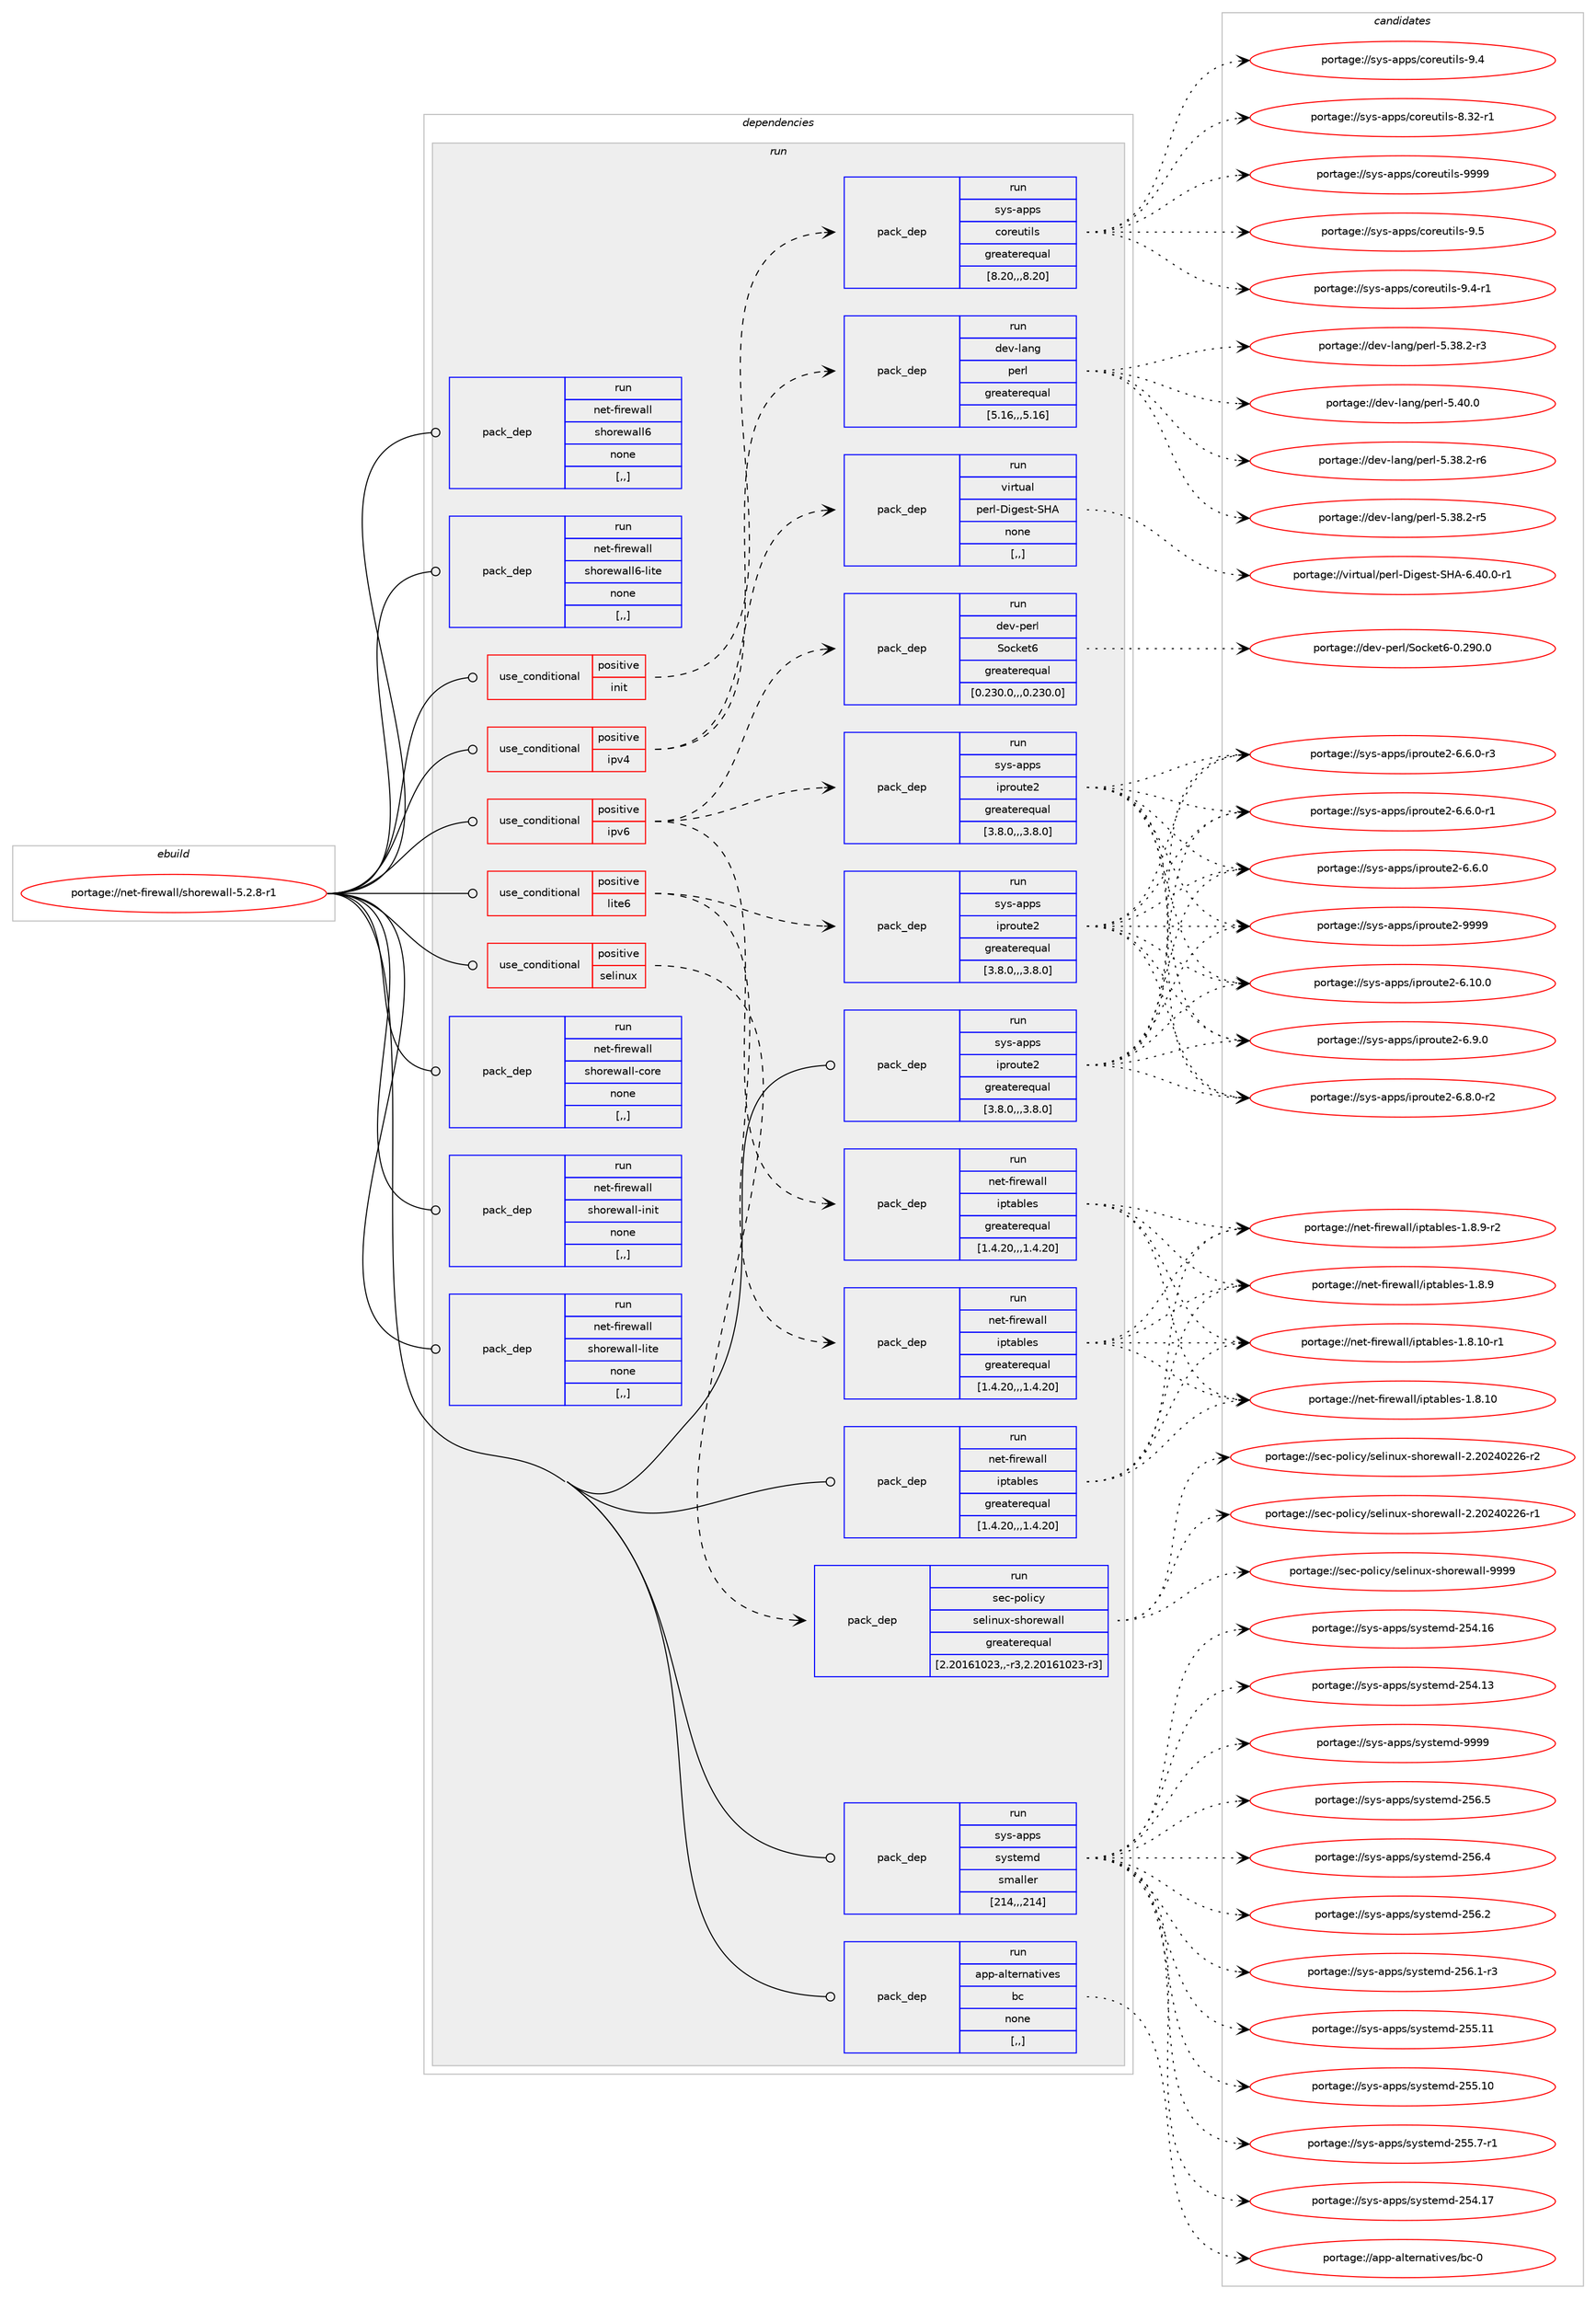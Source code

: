 digraph prolog {

# *************
# Graph options
# *************

newrank=true;
concentrate=true;
compound=true;
graph [rankdir=LR,fontname=Helvetica,fontsize=10,ranksep=1.5];#, ranksep=2.5, nodesep=0.2];
edge  [arrowhead=vee];
node  [fontname=Helvetica,fontsize=10];

# **********
# The ebuild
# **********

subgraph cluster_leftcol {
color=gray;
label=<<i>ebuild</i>>;
id [label="portage://net-firewall/shorewall-5.2.8-r1", color=red, width=4, href="../net-firewall/shorewall-5.2.8-r1.svg"];
}

# ****************
# The dependencies
# ****************

subgraph cluster_midcol {
color=gray;
label=<<i>dependencies</i>>;
subgraph cluster_compile {
fillcolor="#eeeeee";
style=filled;
label=<<i>compile</i>>;
}
subgraph cluster_compileandrun {
fillcolor="#eeeeee";
style=filled;
label=<<i>compile and run</i>>;
}
subgraph cluster_run {
fillcolor="#eeeeee";
style=filled;
label=<<i>run</i>>;
subgraph cond224627 {
dependency859480 [label=<<TABLE BORDER="0" CELLBORDER="1" CELLSPACING="0" CELLPADDING="4"><TR><TD ROWSPAN="3" CELLPADDING="10">use_conditional</TD></TR><TR><TD>positive</TD></TR><TR><TD>init</TD></TR></TABLE>>, shape=none, color=red];
subgraph pack628492 {
dependency859481 [label=<<TABLE BORDER="0" CELLBORDER="1" CELLSPACING="0" CELLPADDING="4" WIDTH="220"><TR><TD ROWSPAN="6" CELLPADDING="30">pack_dep</TD></TR><TR><TD WIDTH="110">run</TD></TR><TR><TD>sys-apps</TD></TR><TR><TD>coreutils</TD></TR><TR><TD>greaterequal</TD></TR><TR><TD>[8.20,,,8.20]</TD></TR></TABLE>>, shape=none, color=blue];
}
dependency859480:e -> dependency859481:w [weight=20,style="dashed",arrowhead="vee"];
}
id:e -> dependency859480:w [weight=20,style="solid",arrowhead="odot"];
subgraph cond224628 {
dependency859482 [label=<<TABLE BORDER="0" CELLBORDER="1" CELLSPACING="0" CELLPADDING="4"><TR><TD ROWSPAN="3" CELLPADDING="10">use_conditional</TD></TR><TR><TD>positive</TD></TR><TR><TD>ipv4</TD></TR></TABLE>>, shape=none, color=red];
subgraph pack628493 {
dependency859483 [label=<<TABLE BORDER="0" CELLBORDER="1" CELLSPACING="0" CELLPADDING="4" WIDTH="220"><TR><TD ROWSPAN="6" CELLPADDING="30">pack_dep</TD></TR><TR><TD WIDTH="110">run</TD></TR><TR><TD>dev-lang</TD></TR><TR><TD>perl</TD></TR><TR><TD>greaterequal</TD></TR><TR><TD>[5.16,,,5.16]</TD></TR></TABLE>>, shape=none, color=blue];
}
dependency859482:e -> dependency859483:w [weight=20,style="dashed",arrowhead="vee"];
subgraph pack628494 {
dependency859484 [label=<<TABLE BORDER="0" CELLBORDER="1" CELLSPACING="0" CELLPADDING="4" WIDTH="220"><TR><TD ROWSPAN="6" CELLPADDING="30">pack_dep</TD></TR><TR><TD WIDTH="110">run</TD></TR><TR><TD>virtual</TD></TR><TR><TD>perl-Digest-SHA</TD></TR><TR><TD>none</TD></TR><TR><TD>[,,]</TD></TR></TABLE>>, shape=none, color=blue];
}
dependency859482:e -> dependency859484:w [weight=20,style="dashed",arrowhead="vee"];
}
id:e -> dependency859482:w [weight=20,style="solid",arrowhead="odot"];
subgraph cond224629 {
dependency859485 [label=<<TABLE BORDER="0" CELLBORDER="1" CELLSPACING="0" CELLPADDING="4"><TR><TD ROWSPAN="3" CELLPADDING="10">use_conditional</TD></TR><TR><TD>positive</TD></TR><TR><TD>ipv6</TD></TR></TABLE>>, shape=none, color=red];
subgraph pack628495 {
dependency859486 [label=<<TABLE BORDER="0" CELLBORDER="1" CELLSPACING="0" CELLPADDING="4" WIDTH="220"><TR><TD ROWSPAN="6" CELLPADDING="30">pack_dep</TD></TR><TR><TD WIDTH="110">run</TD></TR><TR><TD>dev-perl</TD></TR><TR><TD>Socket6</TD></TR><TR><TD>greaterequal</TD></TR><TR><TD>[0.230.0,,,0.230.0]</TD></TR></TABLE>>, shape=none, color=blue];
}
dependency859485:e -> dependency859486:w [weight=20,style="dashed",arrowhead="vee"];
subgraph pack628496 {
dependency859487 [label=<<TABLE BORDER="0" CELLBORDER="1" CELLSPACING="0" CELLPADDING="4" WIDTH="220"><TR><TD ROWSPAN="6" CELLPADDING="30">pack_dep</TD></TR><TR><TD WIDTH="110">run</TD></TR><TR><TD>net-firewall</TD></TR><TR><TD>iptables</TD></TR><TR><TD>greaterequal</TD></TR><TR><TD>[1.4.20,,,1.4.20]</TD></TR></TABLE>>, shape=none, color=blue];
}
dependency859485:e -> dependency859487:w [weight=20,style="dashed",arrowhead="vee"];
subgraph pack628497 {
dependency859488 [label=<<TABLE BORDER="0" CELLBORDER="1" CELLSPACING="0" CELLPADDING="4" WIDTH="220"><TR><TD ROWSPAN="6" CELLPADDING="30">pack_dep</TD></TR><TR><TD WIDTH="110">run</TD></TR><TR><TD>sys-apps</TD></TR><TR><TD>iproute2</TD></TR><TR><TD>greaterequal</TD></TR><TR><TD>[3.8.0,,,3.8.0]</TD></TR></TABLE>>, shape=none, color=blue];
}
dependency859485:e -> dependency859488:w [weight=20,style="dashed",arrowhead="vee"];
}
id:e -> dependency859485:w [weight=20,style="solid",arrowhead="odot"];
subgraph cond224630 {
dependency859489 [label=<<TABLE BORDER="0" CELLBORDER="1" CELLSPACING="0" CELLPADDING="4"><TR><TD ROWSPAN="3" CELLPADDING="10">use_conditional</TD></TR><TR><TD>positive</TD></TR><TR><TD>lite6</TD></TR></TABLE>>, shape=none, color=red];
subgraph pack628498 {
dependency859490 [label=<<TABLE BORDER="0" CELLBORDER="1" CELLSPACING="0" CELLPADDING="4" WIDTH="220"><TR><TD ROWSPAN="6" CELLPADDING="30">pack_dep</TD></TR><TR><TD WIDTH="110">run</TD></TR><TR><TD>net-firewall</TD></TR><TR><TD>iptables</TD></TR><TR><TD>greaterequal</TD></TR><TR><TD>[1.4.20,,,1.4.20]</TD></TR></TABLE>>, shape=none, color=blue];
}
dependency859489:e -> dependency859490:w [weight=20,style="dashed",arrowhead="vee"];
subgraph pack628499 {
dependency859491 [label=<<TABLE BORDER="0" CELLBORDER="1" CELLSPACING="0" CELLPADDING="4" WIDTH="220"><TR><TD ROWSPAN="6" CELLPADDING="30">pack_dep</TD></TR><TR><TD WIDTH="110">run</TD></TR><TR><TD>sys-apps</TD></TR><TR><TD>iproute2</TD></TR><TR><TD>greaterequal</TD></TR><TR><TD>[3.8.0,,,3.8.0]</TD></TR></TABLE>>, shape=none, color=blue];
}
dependency859489:e -> dependency859491:w [weight=20,style="dashed",arrowhead="vee"];
}
id:e -> dependency859489:w [weight=20,style="solid",arrowhead="odot"];
subgraph cond224631 {
dependency859492 [label=<<TABLE BORDER="0" CELLBORDER="1" CELLSPACING="0" CELLPADDING="4"><TR><TD ROWSPAN="3" CELLPADDING="10">use_conditional</TD></TR><TR><TD>positive</TD></TR><TR><TD>selinux</TD></TR></TABLE>>, shape=none, color=red];
subgraph pack628500 {
dependency859493 [label=<<TABLE BORDER="0" CELLBORDER="1" CELLSPACING="0" CELLPADDING="4" WIDTH="220"><TR><TD ROWSPAN="6" CELLPADDING="30">pack_dep</TD></TR><TR><TD WIDTH="110">run</TD></TR><TR><TD>sec-policy</TD></TR><TR><TD>selinux-shorewall</TD></TR><TR><TD>greaterequal</TD></TR><TR><TD>[2.20161023,,-r3,2.20161023-r3]</TD></TR></TABLE>>, shape=none, color=blue];
}
dependency859492:e -> dependency859493:w [weight=20,style="dashed",arrowhead="vee"];
}
id:e -> dependency859492:w [weight=20,style="solid",arrowhead="odot"];
subgraph pack628501 {
dependency859494 [label=<<TABLE BORDER="0" CELLBORDER="1" CELLSPACING="0" CELLPADDING="4" WIDTH="220"><TR><TD ROWSPAN="6" CELLPADDING="30">pack_dep</TD></TR><TR><TD WIDTH="110">run</TD></TR><TR><TD>app-alternatives</TD></TR><TR><TD>bc</TD></TR><TR><TD>none</TD></TR><TR><TD>[,,]</TD></TR></TABLE>>, shape=none, color=blue];
}
id:e -> dependency859494:w [weight=20,style="solid",arrowhead="odot"];
subgraph pack628502 {
dependency859495 [label=<<TABLE BORDER="0" CELLBORDER="1" CELLSPACING="0" CELLPADDING="4" WIDTH="220"><TR><TD ROWSPAN="6" CELLPADDING="30">pack_dep</TD></TR><TR><TD WIDTH="110">run</TD></TR><TR><TD>net-firewall</TD></TR><TR><TD>iptables</TD></TR><TR><TD>greaterequal</TD></TR><TR><TD>[1.4.20,,,1.4.20]</TD></TR></TABLE>>, shape=none, color=blue];
}
id:e -> dependency859495:w [weight=20,style="solid",arrowhead="odot"];
subgraph pack628503 {
dependency859496 [label=<<TABLE BORDER="0" CELLBORDER="1" CELLSPACING="0" CELLPADDING="4" WIDTH="220"><TR><TD ROWSPAN="6" CELLPADDING="30">pack_dep</TD></TR><TR><TD WIDTH="110">run</TD></TR><TR><TD>sys-apps</TD></TR><TR><TD>iproute2</TD></TR><TR><TD>greaterequal</TD></TR><TR><TD>[3.8.0,,,3.8.0]</TD></TR></TABLE>>, shape=none, color=blue];
}
id:e -> dependency859496:w [weight=20,style="solid",arrowhead="odot"];
subgraph pack628504 {
dependency859497 [label=<<TABLE BORDER="0" CELLBORDER="1" CELLSPACING="0" CELLPADDING="4" WIDTH="220"><TR><TD ROWSPAN="6" CELLPADDING="30">pack_dep</TD></TR><TR><TD WIDTH="110">run</TD></TR><TR><TD>net-firewall</TD></TR><TR><TD>shorewall-core</TD></TR><TR><TD>none</TD></TR><TR><TD>[,,]</TD></TR></TABLE>>, shape=none, color=blue];
}
id:e -> dependency859497:w [weight=20,style="solid",arrowhead="odot"];
subgraph pack628505 {
dependency859498 [label=<<TABLE BORDER="0" CELLBORDER="1" CELLSPACING="0" CELLPADDING="4" WIDTH="220"><TR><TD ROWSPAN="6" CELLPADDING="30">pack_dep</TD></TR><TR><TD WIDTH="110">run</TD></TR><TR><TD>net-firewall</TD></TR><TR><TD>shorewall-init</TD></TR><TR><TD>none</TD></TR><TR><TD>[,,]</TD></TR></TABLE>>, shape=none, color=blue];
}
id:e -> dependency859498:w [weight=20,style="solid",arrowhead="odot"];
subgraph pack628506 {
dependency859499 [label=<<TABLE BORDER="0" CELLBORDER="1" CELLSPACING="0" CELLPADDING="4" WIDTH="220"><TR><TD ROWSPAN="6" CELLPADDING="30">pack_dep</TD></TR><TR><TD WIDTH="110">run</TD></TR><TR><TD>net-firewall</TD></TR><TR><TD>shorewall-lite</TD></TR><TR><TD>none</TD></TR><TR><TD>[,,]</TD></TR></TABLE>>, shape=none, color=blue];
}
id:e -> dependency859499:w [weight=20,style="solid",arrowhead="odot"];
subgraph pack628507 {
dependency859500 [label=<<TABLE BORDER="0" CELLBORDER="1" CELLSPACING="0" CELLPADDING="4" WIDTH="220"><TR><TD ROWSPAN="6" CELLPADDING="30">pack_dep</TD></TR><TR><TD WIDTH="110">run</TD></TR><TR><TD>net-firewall</TD></TR><TR><TD>shorewall6</TD></TR><TR><TD>none</TD></TR><TR><TD>[,,]</TD></TR></TABLE>>, shape=none, color=blue];
}
id:e -> dependency859500:w [weight=20,style="solid",arrowhead="odot"];
subgraph pack628508 {
dependency859501 [label=<<TABLE BORDER="0" CELLBORDER="1" CELLSPACING="0" CELLPADDING="4" WIDTH="220"><TR><TD ROWSPAN="6" CELLPADDING="30">pack_dep</TD></TR><TR><TD WIDTH="110">run</TD></TR><TR><TD>net-firewall</TD></TR><TR><TD>shorewall6-lite</TD></TR><TR><TD>none</TD></TR><TR><TD>[,,]</TD></TR></TABLE>>, shape=none, color=blue];
}
id:e -> dependency859501:w [weight=20,style="solid",arrowhead="odot"];
subgraph pack628509 {
dependency859502 [label=<<TABLE BORDER="0" CELLBORDER="1" CELLSPACING="0" CELLPADDING="4" WIDTH="220"><TR><TD ROWSPAN="6" CELLPADDING="30">pack_dep</TD></TR><TR><TD WIDTH="110">run</TD></TR><TR><TD>sys-apps</TD></TR><TR><TD>systemd</TD></TR><TR><TD>smaller</TD></TR><TR><TD>[214,,,214]</TD></TR></TABLE>>, shape=none, color=blue];
}
id:e -> dependency859502:w [weight=20,style="solid",arrowhead="odot"];
}
}

# **************
# The candidates
# **************

subgraph cluster_choices {
rank=same;
color=gray;
label=<<i>candidates</i>>;

subgraph choice628492 {
color=black;
nodesep=1;
choice115121115459711211211547991111141011171161051081154557575757 [label="portage://sys-apps/coreutils-9999", color=red, width=4,href="../sys-apps/coreutils-9999.svg"];
choice1151211154597112112115479911111410111711610510811545574653 [label="portage://sys-apps/coreutils-9.5", color=red, width=4,href="../sys-apps/coreutils-9.5.svg"];
choice11512111545971121121154799111114101117116105108115455746524511449 [label="portage://sys-apps/coreutils-9.4-r1", color=red, width=4,href="../sys-apps/coreutils-9.4-r1.svg"];
choice1151211154597112112115479911111410111711610510811545574652 [label="portage://sys-apps/coreutils-9.4", color=red, width=4,href="../sys-apps/coreutils-9.4.svg"];
choice1151211154597112112115479911111410111711610510811545564651504511449 [label="portage://sys-apps/coreutils-8.32-r1", color=red, width=4,href="../sys-apps/coreutils-8.32-r1.svg"];
dependency859481:e -> choice115121115459711211211547991111141011171161051081154557575757:w [style=dotted,weight="100"];
dependency859481:e -> choice1151211154597112112115479911111410111711610510811545574653:w [style=dotted,weight="100"];
dependency859481:e -> choice11512111545971121121154799111114101117116105108115455746524511449:w [style=dotted,weight="100"];
dependency859481:e -> choice1151211154597112112115479911111410111711610510811545574652:w [style=dotted,weight="100"];
dependency859481:e -> choice1151211154597112112115479911111410111711610510811545564651504511449:w [style=dotted,weight="100"];
}
subgraph choice628493 {
color=black;
nodesep=1;
choice10010111845108971101034711210111410845534652484648 [label="portage://dev-lang/perl-5.40.0", color=red, width=4,href="../dev-lang/perl-5.40.0.svg"];
choice100101118451089711010347112101114108455346515646504511454 [label="portage://dev-lang/perl-5.38.2-r6", color=red, width=4,href="../dev-lang/perl-5.38.2-r6.svg"];
choice100101118451089711010347112101114108455346515646504511453 [label="portage://dev-lang/perl-5.38.2-r5", color=red, width=4,href="../dev-lang/perl-5.38.2-r5.svg"];
choice100101118451089711010347112101114108455346515646504511451 [label="portage://dev-lang/perl-5.38.2-r3", color=red, width=4,href="../dev-lang/perl-5.38.2-r3.svg"];
dependency859483:e -> choice10010111845108971101034711210111410845534652484648:w [style=dotted,weight="100"];
dependency859483:e -> choice100101118451089711010347112101114108455346515646504511454:w [style=dotted,weight="100"];
dependency859483:e -> choice100101118451089711010347112101114108455346515646504511453:w [style=dotted,weight="100"];
dependency859483:e -> choice100101118451089711010347112101114108455346515646504511451:w [style=dotted,weight="100"];
}
subgraph choice628494 {
color=black;
nodesep=1;
choice1181051141161179710847112101114108456810510310111511645837265455446524846484511449 [label="portage://virtual/perl-Digest-SHA-6.40.0-r1", color=red, width=4,href="../virtual/perl-Digest-SHA-6.40.0-r1.svg"];
dependency859484:e -> choice1181051141161179710847112101114108456810510310111511645837265455446524846484511449:w [style=dotted,weight="100"];
}
subgraph choice628495 {
color=black;
nodesep=1;
choice10010111845112101114108478311199107101116544548465057484648 [label="portage://dev-perl/Socket6-0.290.0", color=red, width=4,href="../dev-perl/Socket6-0.290.0.svg"];
dependency859486:e -> choice10010111845112101114108478311199107101116544548465057484648:w [style=dotted,weight="100"];
}
subgraph choice628496 {
color=black;
nodesep=1;
choice1101011164510210511410111997108108471051121169798108101115454946564649484511449 [label="portage://net-firewall/iptables-1.8.10-r1", color=red, width=4,href="../net-firewall/iptables-1.8.10-r1.svg"];
choice110101116451021051141011199710810847105112116979810810111545494656464948 [label="portage://net-firewall/iptables-1.8.10", color=red, width=4,href="../net-firewall/iptables-1.8.10.svg"];
choice11010111645102105114101119971081084710511211697981081011154549465646574511450 [label="portage://net-firewall/iptables-1.8.9-r2", color=red, width=4,href="../net-firewall/iptables-1.8.9-r2.svg"];
choice1101011164510210511410111997108108471051121169798108101115454946564657 [label="portage://net-firewall/iptables-1.8.9", color=red, width=4,href="../net-firewall/iptables-1.8.9.svg"];
dependency859487:e -> choice1101011164510210511410111997108108471051121169798108101115454946564649484511449:w [style=dotted,weight="100"];
dependency859487:e -> choice110101116451021051141011199710810847105112116979810810111545494656464948:w [style=dotted,weight="100"];
dependency859487:e -> choice11010111645102105114101119971081084710511211697981081011154549465646574511450:w [style=dotted,weight="100"];
dependency859487:e -> choice1101011164510210511410111997108108471051121169798108101115454946564657:w [style=dotted,weight="100"];
}
subgraph choice628497 {
color=black;
nodesep=1;
choice115121115459711211211547105112114111117116101504557575757 [label="portage://sys-apps/iproute2-9999", color=red, width=4,href="../sys-apps/iproute2-9999.svg"];
choice1151211154597112112115471051121141111171161015045544649484648 [label="portage://sys-apps/iproute2-6.10.0", color=red, width=4,href="../sys-apps/iproute2-6.10.0.svg"];
choice11512111545971121121154710511211411111711610150455446574648 [label="portage://sys-apps/iproute2-6.9.0", color=red, width=4,href="../sys-apps/iproute2-6.9.0.svg"];
choice115121115459711211211547105112114111117116101504554465646484511450 [label="portage://sys-apps/iproute2-6.8.0-r2", color=red, width=4,href="../sys-apps/iproute2-6.8.0-r2.svg"];
choice115121115459711211211547105112114111117116101504554465446484511451 [label="portage://sys-apps/iproute2-6.6.0-r3", color=red, width=4,href="../sys-apps/iproute2-6.6.0-r3.svg"];
choice115121115459711211211547105112114111117116101504554465446484511449 [label="portage://sys-apps/iproute2-6.6.0-r1", color=red, width=4,href="../sys-apps/iproute2-6.6.0-r1.svg"];
choice11512111545971121121154710511211411111711610150455446544648 [label="portage://sys-apps/iproute2-6.6.0", color=red, width=4,href="../sys-apps/iproute2-6.6.0.svg"];
dependency859488:e -> choice115121115459711211211547105112114111117116101504557575757:w [style=dotted,weight="100"];
dependency859488:e -> choice1151211154597112112115471051121141111171161015045544649484648:w [style=dotted,weight="100"];
dependency859488:e -> choice11512111545971121121154710511211411111711610150455446574648:w [style=dotted,weight="100"];
dependency859488:e -> choice115121115459711211211547105112114111117116101504554465646484511450:w [style=dotted,weight="100"];
dependency859488:e -> choice115121115459711211211547105112114111117116101504554465446484511451:w [style=dotted,weight="100"];
dependency859488:e -> choice115121115459711211211547105112114111117116101504554465446484511449:w [style=dotted,weight="100"];
dependency859488:e -> choice11512111545971121121154710511211411111711610150455446544648:w [style=dotted,weight="100"];
}
subgraph choice628498 {
color=black;
nodesep=1;
choice1101011164510210511410111997108108471051121169798108101115454946564649484511449 [label="portage://net-firewall/iptables-1.8.10-r1", color=red, width=4,href="../net-firewall/iptables-1.8.10-r1.svg"];
choice110101116451021051141011199710810847105112116979810810111545494656464948 [label="portage://net-firewall/iptables-1.8.10", color=red, width=4,href="../net-firewall/iptables-1.8.10.svg"];
choice11010111645102105114101119971081084710511211697981081011154549465646574511450 [label="portage://net-firewall/iptables-1.8.9-r2", color=red, width=4,href="../net-firewall/iptables-1.8.9-r2.svg"];
choice1101011164510210511410111997108108471051121169798108101115454946564657 [label="portage://net-firewall/iptables-1.8.9", color=red, width=4,href="../net-firewall/iptables-1.8.9.svg"];
dependency859490:e -> choice1101011164510210511410111997108108471051121169798108101115454946564649484511449:w [style=dotted,weight="100"];
dependency859490:e -> choice110101116451021051141011199710810847105112116979810810111545494656464948:w [style=dotted,weight="100"];
dependency859490:e -> choice11010111645102105114101119971081084710511211697981081011154549465646574511450:w [style=dotted,weight="100"];
dependency859490:e -> choice1101011164510210511410111997108108471051121169798108101115454946564657:w [style=dotted,weight="100"];
}
subgraph choice628499 {
color=black;
nodesep=1;
choice115121115459711211211547105112114111117116101504557575757 [label="portage://sys-apps/iproute2-9999", color=red, width=4,href="../sys-apps/iproute2-9999.svg"];
choice1151211154597112112115471051121141111171161015045544649484648 [label="portage://sys-apps/iproute2-6.10.0", color=red, width=4,href="../sys-apps/iproute2-6.10.0.svg"];
choice11512111545971121121154710511211411111711610150455446574648 [label="portage://sys-apps/iproute2-6.9.0", color=red, width=4,href="../sys-apps/iproute2-6.9.0.svg"];
choice115121115459711211211547105112114111117116101504554465646484511450 [label="portage://sys-apps/iproute2-6.8.0-r2", color=red, width=4,href="../sys-apps/iproute2-6.8.0-r2.svg"];
choice115121115459711211211547105112114111117116101504554465446484511451 [label="portage://sys-apps/iproute2-6.6.0-r3", color=red, width=4,href="../sys-apps/iproute2-6.6.0-r3.svg"];
choice115121115459711211211547105112114111117116101504554465446484511449 [label="portage://sys-apps/iproute2-6.6.0-r1", color=red, width=4,href="../sys-apps/iproute2-6.6.0-r1.svg"];
choice11512111545971121121154710511211411111711610150455446544648 [label="portage://sys-apps/iproute2-6.6.0", color=red, width=4,href="../sys-apps/iproute2-6.6.0.svg"];
dependency859491:e -> choice115121115459711211211547105112114111117116101504557575757:w [style=dotted,weight="100"];
dependency859491:e -> choice1151211154597112112115471051121141111171161015045544649484648:w [style=dotted,weight="100"];
dependency859491:e -> choice11512111545971121121154710511211411111711610150455446574648:w [style=dotted,weight="100"];
dependency859491:e -> choice115121115459711211211547105112114111117116101504554465646484511450:w [style=dotted,weight="100"];
dependency859491:e -> choice115121115459711211211547105112114111117116101504554465446484511451:w [style=dotted,weight="100"];
dependency859491:e -> choice115121115459711211211547105112114111117116101504554465446484511449:w [style=dotted,weight="100"];
dependency859491:e -> choice11512111545971121121154710511211411111711610150455446544648:w [style=dotted,weight="100"];
}
subgraph choice628500 {
color=black;
nodesep=1;
choice1151019945112111108105991214711510110810511011712045115104111114101119971081084557575757 [label="portage://sec-policy/selinux-shorewall-9999", color=red, width=4,href="../sec-policy/selinux-shorewall-9999.svg"];
choice11510199451121111081059912147115101108105110117120451151041111141011199710810845504650485052485050544511450 [label="portage://sec-policy/selinux-shorewall-2.20240226-r2", color=red, width=4,href="../sec-policy/selinux-shorewall-2.20240226-r2.svg"];
choice11510199451121111081059912147115101108105110117120451151041111141011199710810845504650485052485050544511449 [label="portage://sec-policy/selinux-shorewall-2.20240226-r1", color=red, width=4,href="../sec-policy/selinux-shorewall-2.20240226-r1.svg"];
dependency859493:e -> choice1151019945112111108105991214711510110810511011712045115104111114101119971081084557575757:w [style=dotted,weight="100"];
dependency859493:e -> choice11510199451121111081059912147115101108105110117120451151041111141011199710810845504650485052485050544511450:w [style=dotted,weight="100"];
dependency859493:e -> choice11510199451121111081059912147115101108105110117120451151041111141011199710810845504650485052485050544511449:w [style=dotted,weight="100"];
}
subgraph choice628501 {
color=black;
nodesep=1;
choice971121124597108116101114110971161051181011154798994548 [label="portage://app-alternatives/bc-0", color=red, width=4,href="../app-alternatives/bc-0.svg"];
dependency859494:e -> choice971121124597108116101114110971161051181011154798994548:w [style=dotted,weight="100"];
}
subgraph choice628502 {
color=black;
nodesep=1;
choice1101011164510210511410111997108108471051121169798108101115454946564649484511449 [label="portage://net-firewall/iptables-1.8.10-r1", color=red, width=4,href="../net-firewall/iptables-1.8.10-r1.svg"];
choice110101116451021051141011199710810847105112116979810810111545494656464948 [label="portage://net-firewall/iptables-1.8.10", color=red, width=4,href="../net-firewall/iptables-1.8.10.svg"];
choice11010111645102105114101119971081084710511211697981081011154549465646574511450 [label="portage://net-firewall/iptables-1.8.9-r2", color=red, width=4,href="../net-firewall/iptables-1.8.9-r2.svg"];
choice1101011164510210511410111997108108471051121169798108101115454946564657 [label="portage://net-firewall/iptables-1.8.9", color=red, width=4,href="../net-firewall/iptables-1.8.9.svg"];
dependency859495:e -> choice1101011164510210511410111997108108471051121169798108101115454946564649484511449:w [style=dotted,weight="100"];
dependency859495:e -> choice110101116451021051141011199710810847105112116979810810111545494656464948:w [style=dotted,weight="100"];
dependency859495:e -> choice11010111645102105114101119971081084710511211697981081011154549465646574511450:w [style=dotted,weight="100"];
dependency859495:e -> choice1101011164510210511410111997108108471051121169798108101115454946564657:w [style=dotted,weight="100"];
}
subgraph choice628503 {
color=black;
nodesep=1;
choice115121115459711211211547105112114111117116101504557575757 [label="portage://sys-apps/iproute2-9999", color=red, width=4,href="../sys-apps/iproute2-9999.svg"];
choice1151211154597112112115471051121141111171161015045544649484648 [label="portage://sys-apps/iproute2-6.10.0", color=red, width=4,href="../sys-apps/iproute2-6.10.0.svg"];
choice11512111545971121121154710511211411111711610150455446574648 [label="portage://sys-apps/iproute2-6.9.0", color=red, width=4,href="../sys-apps/iproute2-6.9.0.svg"];
choice115121115459711211211547105112114111117116101504554465646484511450 [label="portage://sys-apps/iproute2-6.8.0-r2", color=red, width=4,href="../sys-apps/iproute2-6.8.0-r2.svg"];
choice115121115459711211211547105112114111117116101504554465446484511451 [label="portage://sys-apps/iproute2-6.6.0-r3", color=red, width=4,href="../sys-apps/iproute2-6.6.0-r3.svg"];
choice115121115459711211211547105112114111117116101504554465446484511449 [label="portage://sys-apps/iproute2-6.6.0-r1", color=red, width=4,href="../sys-apps/iproute2-6.6.0-r1.svg"];
choice11512111545971121121154710511211411111711610150455446544648 [label="portage://sys-apps/iproute2-6.6.0", color=red, width=4,href="../sys-apps/iproute2-6.6.0.svg"];
dependency859496:e -> choice115121115459711211211547105112114111117116101504557575757:w [style=dotted,weight="100"];
dependency859496:e -> choice1151211154597112112115471051121141111171161015045544649484648:w [style=dotted,weight="100"];
dependency859496:e -> choice11512111545971121121154710511211411111711610150455446574648:w [style=dotted,weight="100"];
dependency859496:e -> choice115121115459711211211547105112114111117116101504554465646484511450:w [style=dotted,weight="100"];
dependency859496:e -> choice115121115459711211211547105112114111117116101504554465446484511451:w [style=dotted,weight="100"];
dependency859496:e -> choice115121115459711211211547105112114111117116101504554465446484511449:w [style=dotted,weight="100"];
dependency859496:e -> choice11512111545971121121154710511211411111711610150455446544648:w [style=dotted,weight="100"];
}
subgraph choice628504 {
color=black;
nodesep=1;
}
subgraph choice628505 {
color=black;
nodesep=1;
}
subgraph choice628506 {
color=black;
nodesep=1;
}
subgraph choice628507 {
color=black;
nodesep=1;
}
subgraph choice628508 {
color=black;
nodesep=1;
}
subgraph choice628509 {
color=black;
nodesep=1;
choice1151211154597112112115471151211151161011091004557575757 [label="portage://sys-apps/systemd-9999", color=red, width=4,href="../sys-apps/systemd-9999.svg"];
choice115121115459711211211547115121115116101109100455053544653 [label="portage://sys-apps/systemd-256.5", color=red, width=4,href="../sys-apps/systemd-256.5.svg"];
choice115121115459711211211547115121115116101109100455053544652 [label="portage://sys-apps/systemd-256.4", color=red, width=4,href="../sys-apps/systemd-256.4.svg"];
choice115121115459711211211547115121115116101109100455053544650 [label="portage://sys-apps/systemd-256.2", color=red, width=4,href="../sys-apps/systemd-256.2.svg"];
choice1151211154597112112115471151211151161011091004550535446494511451 [label="portage://sys-apps/systemd-256.1-r3", color=red, width=4,href="../sys-apps/systemd-256.1-r3.svg"];
choice11512111545971121121154711512111511610110910045505353464949 [label="portage://sys-apps/systemd-255.11", color=red, width=4,href="../sys-apps/systemd-255.11.svg"];
choice11512111545971121121154711512111511610110910045505353464948 [label="portage://sys-apps/systemd-255.10", color=red, width=4,href="../sys-apps/systemd-255.10.svg"];
choice1151211154597112112115471151211151161011091004550535346554511449 [label="portage://sys-apps/systemd-255.7-r1", color=red, width=4,href="../sys-apps/systemd-255.7-r1.svg"];
choice11512111545971121121154711512111511610110910045505352464955 [label="portage://sys-apps/systemd-254.17", color=red, width=4,href="../sys-apps/systemd-254.17.svg"];
choice11512111545971121121154711512111511610110910045505352464954 [label="portage://sys-apps/systemd-254.16", color=red, width=4,href="../sys-apps/systemd-254.16.svg"];
choice11512111545971121121154711512111511610110910045505352464951 [label="portage://sys-apps/systemd-254.13", color=red, width=4,href="../sys-apps/systemd-254.13.svg"];
dependency859502:e -> choice1151211154597112112115471151211151161011091004557575757:w [style=dotted,weight="100"];
dependency859502:e -> choice115121115459711211211547115121115116101109100455053544653:w [style=dotted,weight="100"];
dependency859502:e -> choice115121115459711211211547115121115116101109100455053544652:w [style=dotted,weight="100"];
dependency859502:e -> choice115121115459711211211547115121115116101109100455053544650:w [style=dotted,weight="100"];
dependency859502:e -> choice1151211154597112112115471151211151161011091004550535446494511451:w [style=dotted,weight="100"];
dependency859502:e -> choice11512111545971121121154711512111511610110910045505353464949:w [style=dotted,weight="100"];
dependency859502:e -> choice11512111545971121121154711512111511610110910045505353464948:w [style=dotted,weight="100"];
dependency859502:e -> choice1151211154597112112115471151211151161011091004550535346554511449:w [style=dotted,weight="100"];
dependency859502:e -> choice11512111545971121121154711512111511610110910045505352464955:w [style=dotted,weight="100"];
dependency859502:e -> choice11512111545971121121154711512111511610110910045505352464954:w [style=dotted,weight="100"];
dependency859502:e -> choice11512111545971121121154711512111511610110910045505352464951:w [style=dotted,weight="100"];
}
}

}
